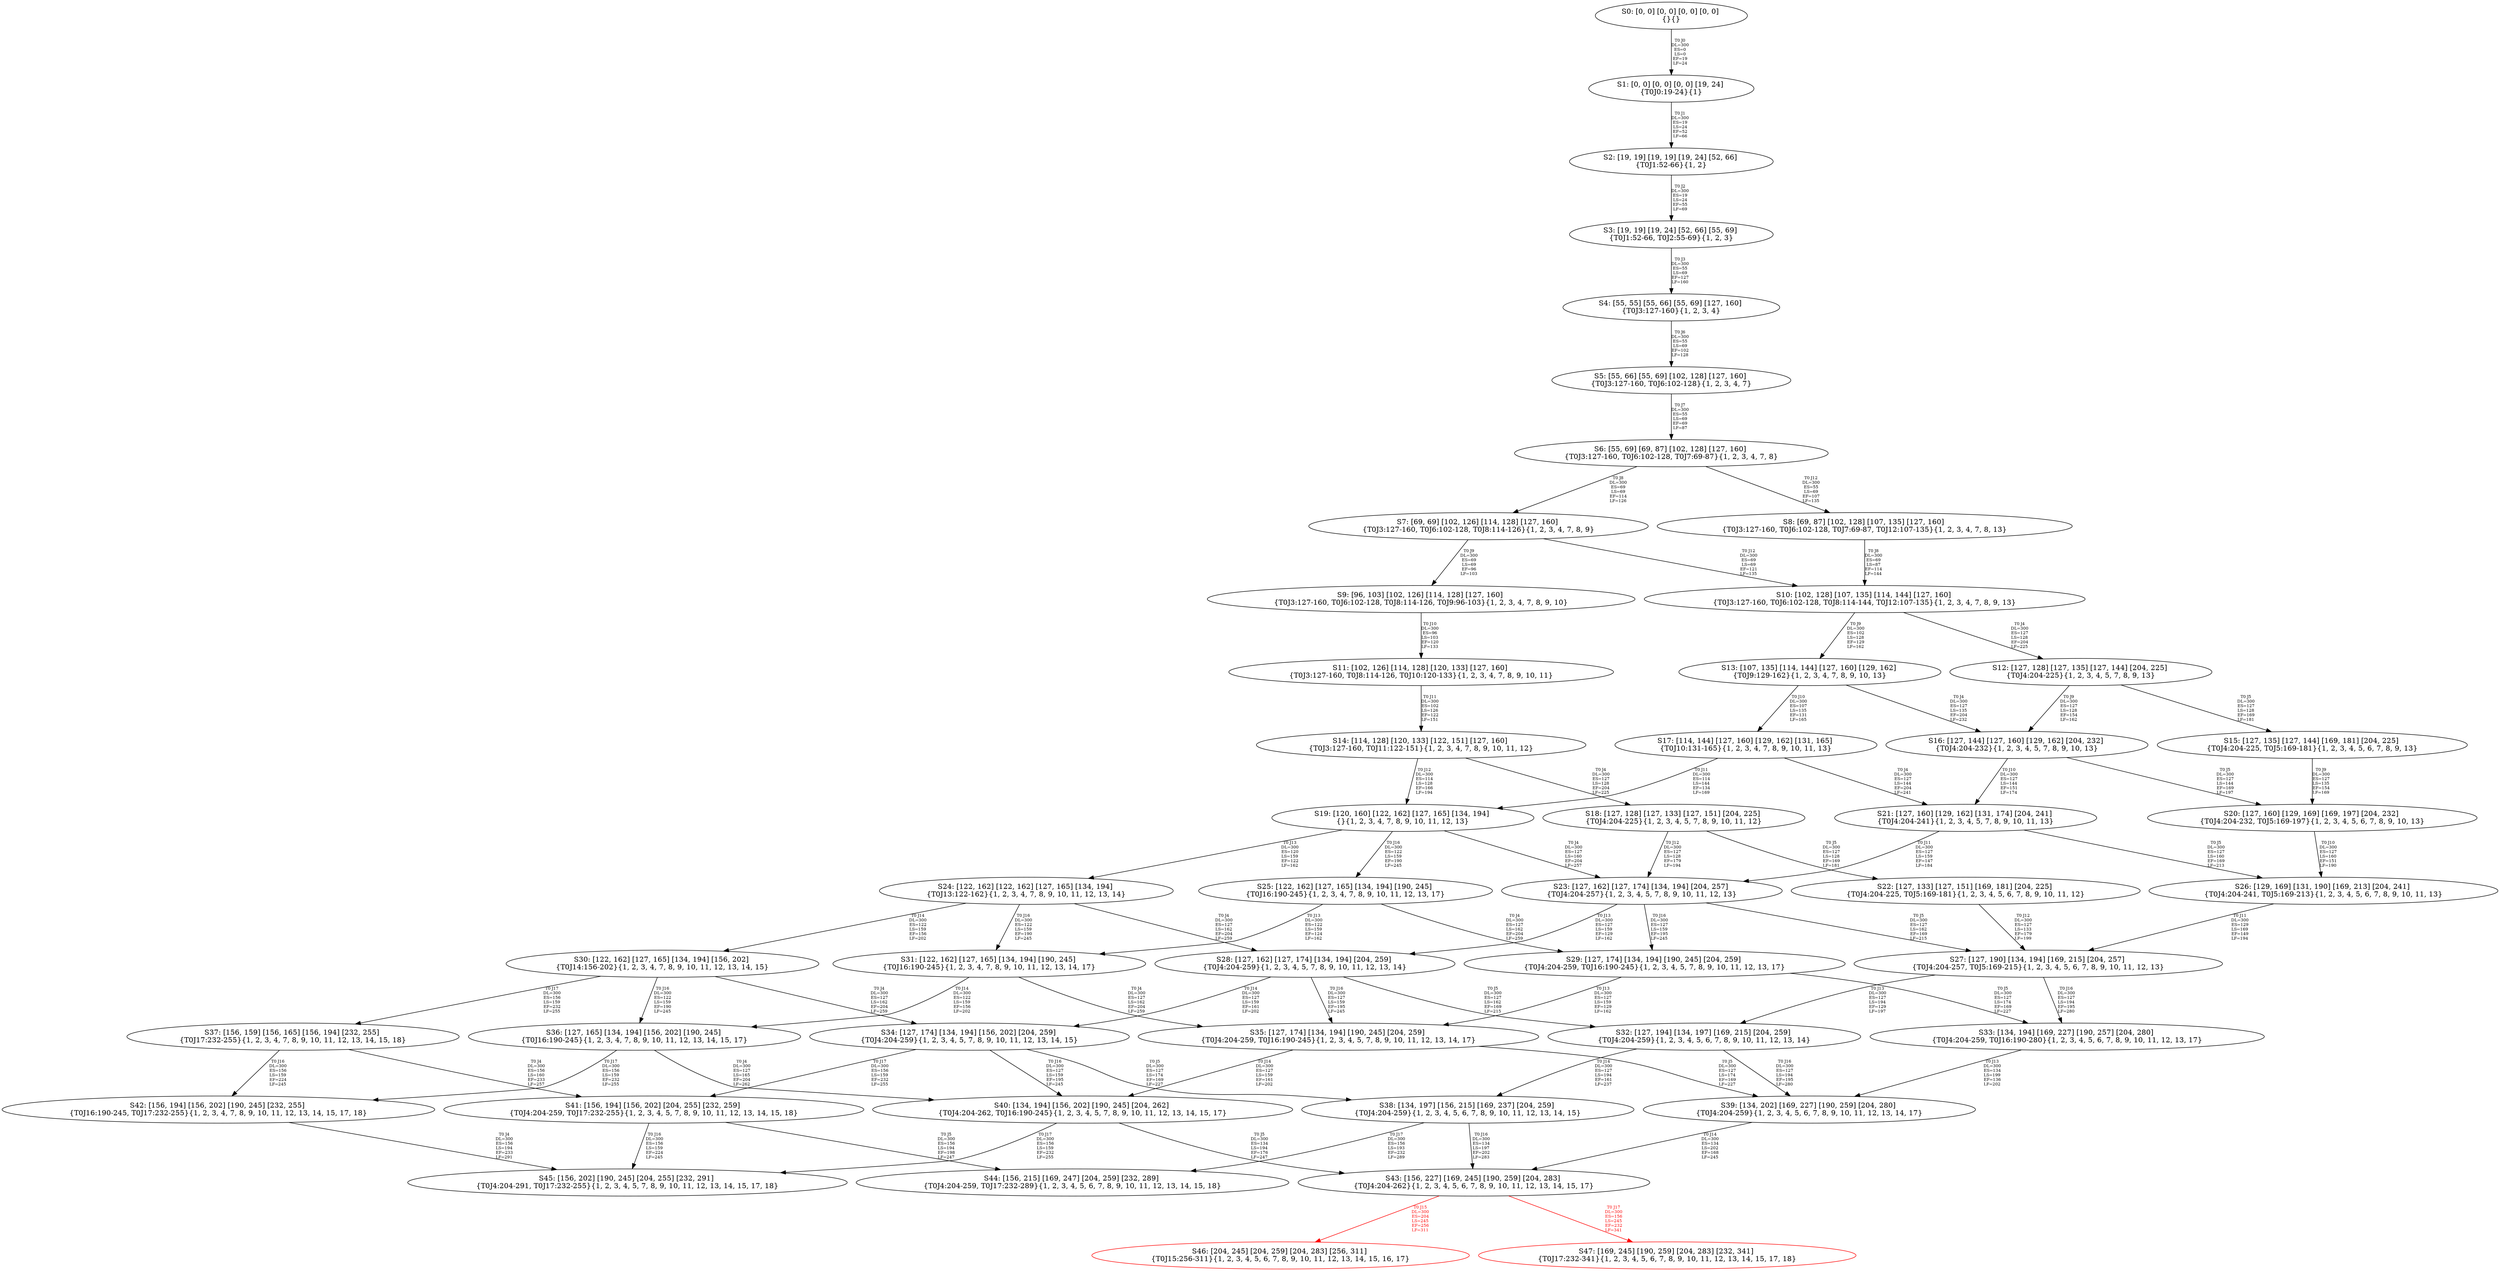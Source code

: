 digraph {
	S0[label="S0: [0, 0] [0, 0] [0, 0] [0, 0] \n{}{}"];
	S1[label="S1: [0, 0] [0, 0] [0, 0] [19, 24] \n{T0J0:19-24}{1}"];
	S2[label="S2: [19, 19] [19, 19] [19, 24] [52, 66] \n{T0J1:52-66}{1, 2}"];
	S3[label="S3: [19, 19] [19, 24] [52, 66] [55, 69] \n{T0J1:52-66, T0J2:55-69}{1, 2, 3}"];
	S4[label="S4: [55, 55] [55, 66] [55, 69] [127, 160] \n{T0J3:127-160}{1, 2, 3, 4}"];
	S5[label="S5: [55, 66] [55, 69] [102, 128] [127, 160] \n{T0J3:127-160, T0J6:102-128}{1, 2, 3, 4, 7}"];
	S6[label="S6: [55, 69] [69, 87] [102, 128] [127, 160] \n{T0J3:127-160, T0J6:102-128, T0J7:69-87}{1, 2, 3, 4, 7, 8}"];
	S7[label="S7: [69, 69] [102, 126] [114, 128] [127, 160] \n{T0J3:127-160, T0J6:102-128, T0J8:114-126}{1, 2, 3, 4, 7, 8, 9}"];
	S8[label="S8: [69, 87] [102, 128] [107, 135] [127, 160] \n{T0J3:127-160, T0J6:102-128, T0J7:69-87, T0J12:107-135}{1, 2, 3, 4, 7, 8, 13}"];
	S9[label="S9: [96, 103] [102, 126] [114, 128] [127, 160] \n{T0J3:127-160, T0J6:102-128, T0J8:114-126, T0J9:96-103}{1, 2, 3, 4, 7, 8, 9, 10}"];
	S10[label="S10: [102, 128] [107, 135] [114, 144] [127, 160] \n{T0J3:127-160, T0J6:102-128, T0J8:114-144, T0J12:107-135}{1, 2, 3, 4, 7, 8, 9, 13}"];
	S11[label="S11: [102, 126] [114, 128] [120, 133] [127, 160] \n{T0J3:127-160, T0J8:114-126, T0J10:120-133}{1, 2, 3, 4, 7, 8, 9, 10, 11}"];
	S12[label="S12: [127, 128] [127, 135] [127, 144] [204, 225] \n{T0J4:204-225}{1, 2, 3, 4, 5, 7, 8, 9, 13}"];
	S13[label="S13: [107, 135] [114, 144] [127, 160] [129, 162] \n{T0J9:129-162}{1, 2, 3, 4, 7, 8, 9, 10, 13}"];
	S14[label="S14: [114, 128] [120, 133] [122, 151] [127, 160] \n{T0J3:127-160, T0J11:122-151}{1, 2, 3, 4, 7, 8, 9, 10, 11, 12}"];
	S15[label="S15: [127, 135] [127, 144] [169, 181] [204, 225] \n{T0J4:204-225, T0J5:169-181}{1, 2, 3, 4, 5, 6, 7, 8, 9, 13}"];
	S16[label="S16: [127, 144] [127, 160] [129, 162] [204, 232] \n{T0J4:204-232}{1, 2, 3, 4, 5, 7, 8, 9, 10, 13}"];
	S17[label="S17: [114, 144] [127, 160] [129, 162] [131, 165] \n{T0J10:131-165}{1, 2, 3, 4, 7, 8, 9, 10, 11, 13}"];
	S18[label="S18: [127, 128] [127, 133] [127, 151] [204, 225] \n{T0J4:204-225}{1, 2, 3, 4, 5, 7, 8, 9, 10, 11, 12}"];
	S19[label="S19: [120, 160] [122, 162] [127, 165] [134, 194] \n{}{1, 2, 3, 4, 7, 8, 9, 10, 11, 12, 13}"];
	S20[label="S20: [127, 160] [129, 169] [169, 197] [204, 232] \n{T0J4:204-232, T0J5:169-197}{1, 2, 3, 4, 5, 6, 7, 8, 9, 10, 13}"];
	S21[label="S21: [127, 160] [129, 162] [131, 174] [204, 241] \n{T0J4:204-241}{1, 2, 3, 4, 5, 7, 8, 9, 10, 11, 13}"];
	S22[label="S22: [127, 133] [127, 151] [169, 181] [204, 225] \n{T0J4:204-225, T0J5:169-181}{1, 2, 3, 4, 5, 6, 7, 8, 9, 10, 11, 12}"];
	S23[label="S23: [127, 162] [127, 174] [134, 194] [204, 257] \n{T0J4:204-257}{1, 2, 3, 4, 5, 7, 8, 9, 10, 11, 12, 13}"];
	S24[label="S24: [122, 162] [122, 162] [127, 165] [134, 194] \n{T0J13:122-162}{1, 2, 3, 4, 7, 8, 9, 10, 11, 12, 13, 14}"];
	S25[label="S25: [122, 162] [127, 165] [134, 194] [190, 245] \n{T0J16:190-245}{1, 2, 3, 4, 7, 8, 9, 10, 11, 12, 13, 17}"];
	S26[label="S26: [129, 169] [131, 190] [169, 213] [204, 241] \n{T0J4:204-241, T0J5:169-213}{1, 2, 3, 4, 5, 6, 7, 8, 9, 10, 11, 13}"];
	S27[label="S27: [127, 190] [134, 194] [169, 215] [204, 257] \n{T0J4:204-257, T0J5:169-215}{1, 2, 3, 4, 5, 6, 7, 8, 9, 10, 11, 12, 13}"];
	S28[label="S28: [127, 162] [127, 174] [134, 194] [204, 259] \n{T0J4:204-259}{1, 2, 3, 4, 5, 7, 8, 9, 10, 11, 12, 13, 14}"];
	S29[label="S29: [127, 174] [134, 194] [190, 245] [204, 259] \n{T0J4:204-259, T0J16:190-245}{1, 2, 3, 4, 5, 7, 8, 9, 10, 11, 12, 13, 17}"];
	S30[label="S30: [122, 162] [127, 165] [134, 194] [156, 202] \n{T0J14:156-202}{1, 2, 3, 4, 7, 8, 9, 10, 11, 12, 13, 14, 15}"];
	S31[label="S31: [122, 162] [127, 165] [134, 194] [190, 245] \n{T0J16:190-245}{1, 2, 3, 4, 7, 8, 9, 10, 11, 12, 13, 14, 17}"];
	S32[label="S32: [127, 194] [134, 197] [169, 215] [204, 259] \n{T0J4:204-259}{1, 2, 3, 4, 5, 6, 7, 8, 9, 10, 11, 12, 13, 14}"];
	S33[label="S33: [134, 194] [169, 227] [190, 257] [204, 280] \n{T0J4:204-259, T0J16:190-280}{1, 2, 3, 4, 5, 6, 7, 8, 9, 10, 11, 12, 13, 17}"];
	S34[label="S34: [127, 174] [134, 194] [156, 202] [204, 259] \n{T0J4:204-259}{1, 2, 3, 4, 5, 7, 8, 9, 10, 11, 12, 13, 14, 15}"];
	S35[label="S35: [127, 174] [134, 194] [190, 245] [204, 259] \n{T0J4:204-259, T0J16:190-245}{1, 2, 3, 4, 5, 7, 8, 9, 10, 11, 12, 13, 14, 17}"];
	S36[label="S36: [127, 165] [134, 194] [156, 202] [190, 245] \n{T0J16:190-245}{1, 2, 3, 4, 7, 8, 9, 10, 11, 12, 13, 14, 15, 17}"];
	S37[label="S37: [156, 159] [156, 165] [156, 194] [232, 255] \n{T0J17:232-255}{1, 2, 3, 4, 7, 8, 9, 10, 11, 12, 13, 14, 15, 18}"];
	S38[label="S38: [134, 197] [156, 215] [169, 237] [204, 259] \n{T0J4:204-259}{1, 2, 3, 4, 5, 6, 7, 8, 9, 10, 11, 12, 13, 14, 15}"];
	S39[label="S39: [134, 202] [169, 227] [190, 259] [204, 280] \n{T0J4:204-259}{1, 2, 3, 4, 5, 6, 7, 8, 9, 10, 11, 12, 13, 14, 17}"];
	S40[label="S40: [134, 194] [156, 202] [190, 245] [204, 262] \n{T0J4:204-262, T0J16:190-245}{1, 2, 3, 4, 5, 7, 8, 9, 10, 11, 12, 13, 14, 15, 17}"];
	S41[label="S41: [156, 194] [156, 202] [204, 255] [232, 259] \n{T0J4:204-259, T0J17:232-255}{1, 2, 3, 4, 5, 7, 8, 9, 10, 11, 12, 13, 14, 15, 18}"];
	S42[label="S42: [156, 194] [156, 202] [190, 245] [232, 255] \n{T0J16:190-245, T0J17:232-255}{1, 2, 3, 4, 7, 8, 9, 10, 11, 12, 13, 14, 15, 17, 18}"];
	S43[label="S43: [156, 227] [169, 245] [190, 259] [204, 283] \n{T0J4:204-262}{1, 2, 3, 4, 5, 6, 7, 8, 9, 10, 11, 12, 13, 14, 15, 17}"];
	S44[label="S44: [156, 215] [169, 247] [204, 259] [232, 289] \n{T0J4:204-259, T0J17:232-289}{1, 2, 3, 4, 5, 6, 7, 8, 9, 10, 11, 12, 13, 14, 15, 18}"];
	S45[label="S45: [156, 202] [190, 245] [204, 255] [232, 291] \n{T0J4:204-291, T0J17:232-255}{1, 2, 3, 4, 5, 7, 8, 9, 10, 11, 12, 13, 14, 15, 17, 18}"];
	S46[label="S46: [204, 245] [204, 259] [204, 283] [256, 311] \n{T0J15:256-311}{1, 2, 3, 4, 5, 6, 7, 8, 9, 10, 11, 12, 13, 14, 15, 16, 17}"];
	S47[label="S47: [169, 245] [190, 259] [204, 283] [232, 341] \n{T0J17:232-341}{1, 2, 3, 4, 5, 6, 7, 8, 9, 10, 11, 12, 13, 14, 15, 17, 18}"];
	S0 -> S1[label="T0 J0\nDL=300\nES=0\nLS=0\nEF=19\nLF=24",fontsize=8];
	S1 -> S2[label="T0 J1\nDL=300\nES=19\nLS=24\nEF=52\nLF=66",fontsize=8];
	S2 -> S3[label="T0 J2\nDL=300\nES=19\nLS=24\nEF=55\nLF=69",fontsize=8];
	S3 -> S4[label="T0 J3\nDL=300\nES=55\nLS=69\nEF=127\nLF=160",fontsize=8];
	S4 -> S5[label="T0 J6\nDL=300\nES=55\nLS=69\nEF=102\nLF=128",fontsize=8];
	S5 -> S6[label="T0 J7\nDL=300\nES=55\nLS=69\nEF=69\nLF=87",fontsize=8];
	S6 -> S7[label="T0 J8\nDL=300\nES=69\nLS=69\nEF=114\nLF=126",fontsize=8];
	S6 -> S8[label="T0 J12\nDL=300\nES=55\nLS=69\nEF=107\nLF=135",fontsize=8];
	S7 -> S9[label="T0 J9\nDL=300\nES=69\nLS=69\nEF=96\nLF=103",fontsize=8];
	S7 -> S10[label="T0 J12\nDL=300\nES=69\nLS=69\nEF=121\nLF=135",fontsize=8];
	S8 -> S10[label="T0 J8\nDL=300\nES=69\nLS=87\nEF=114\nLF=144",fontsize=8];
	S9 -> S11[label="T0 J10\nDL=300\nES=96\nLS=103\nEF=120\nLF=133",fontsize=8];
	S10 -> S12[label="T0 J4\nDL=300\nES=127\nLS=128\nEF=204\nLF=225",fontsize=8];
	S10 -> S13[label="T0 J9\nDL=300\nES=102\nLS=128\nEF=129\nLF=162",fontsize=8];
	S11 -> S14[label="T0 J11\nDL=300\nES=102\nLS=126\nEF=122\nLF=151",fontsize=8];
	S12 -> S15[label="T0 J5\nDL=300\nES=127\nLS=128\nEF=169\nLF=181",fontsize=8];
	S12 -> S16[label="T0 J9\nDL=300\nES=127\nLS=128\nEF=154\nLF=162",fontsize=8];
	S13 -> S16[label="T0 J4\nDL=300\nES=127\nLS=135\nEF=204\nLF=232",fontsize=8];
	S13 -> S17[label="T0 J10\nDL=300\nES=107\nLS=135\nEF=131\nLF=165",fontsize=8];
	S14 -> S18[label="T0 J4\nDL=300\nES=127\nLS=128\nEF=204\nLF=225",fontsize=8];
	S14 -> S19[label="T0 J12\nDL=300\nES=114\nLS=128\nEF=166\nLF=194",fontsize=8];
	S15 -> S20[label="T0 J9\nDL=300\nES=127\nLS=135\nEF=154\nLF=169",fontsize=8];
	S16 -> S20[label="T0 J5\nDL=300\nES=127\nLS=144\nEF=169\nLF=197",fontsize=8];
	S16 -> S21[label="T0 J10\nDL=300\nES=127\nLS=144\nEF=151\nLF=174",fontsize=8];
	S17 -> S21[label="T0 J4\nDL=300\nES=127\nLS=144\nEF=204\nLF=241",fontsize=8];
	S17 -> S19[label="T0 J11\nDL=300\nES=114\nLS=144\nEF=134\nLF=169",fontsize=8];
	S18 -> S22[label="T0 J5\nDL=300\nES=127\nLS=128\nEF=169\nLF=181",fontsize=8];
	S18 -> S23[label="T0 J12\nDL=300\nES=127\nLS=128\nEF=179\nLF=194",fontsize=8];
	S19 -> S23[label="T0 J4\nDL=300\nES=127\nLS=160\nEF=204\nLF=257",fontsize=8];
	S19 -> S24[label="T0 J13\nDL=300\nES=120\nLS=159\nEF=122\nLF=162",fontsize=8];
	S19 -> S25[label="T0 J16\nDL=300\nES=122\nLS=159\nEF=190\nLF=245",fontsize=8];
	S20 -> S26[label="T0 J10\nDL=300\nES=127\nLS=160\nEF=151\nLF=190",fontsize=8];
	S21 -> S26[label="T0 J5\nDL=300\nES=127\nLS=160\nEF=169\nLF=213",fontsize=8];
	S21 -> S23[label="T0 J11\nDL=300\nES=127\nLS=159\nEF=147\nLF=184",fontsize=8];
	S22 -> S27[label="T0 J12\nDL=300\nES=127\nLS=133\nEF=179\nLF=199",fontsize=8];
	S23 -> S27[label="T0 J5\nDL=300\nES=127\nLS=162\nEF=169\nLF=215",fontsize=8];
	S23 -> S28[label="T0 J13\nDL=300\nES=127\nLS=159\nEF=129\nLF=162",fontsize=8];
	S23 -> S29[label="T0 J16\nDL=300\nES=127\nLS=159\nEF=195\nLF=245",fontsize=8];
	S24 -> S28[label="T0 J4\nDL=300\nES=127\nLS=162\nEF=204\nLF=259",fontsize=8];
	S24 -> S30[label="T0 J14\nDL=300\nES=122\nLS=159\nEF=156\nLF=202",fontsize=8];
	S24 -> S31[label="T0 J16\nDL=300\nES=122\nLS=159\nEF=190\nLF=245",fontsize=8];
	S25 -> S29[label="T0 J4\nDL=300\nES=127\nLS=162\nEF=204\nLF=259",fontsize=8];
	S25 -> S31[label="T0 J13\nDL=300\nES=122\nLS=159\nEF=124\nLF=162",fontsize=8];
	S26 -> S27[label="T0 J11\nDL=300\nES=129\nLS=169\nEF=149\nLF=194",fontsize=8];
	S27 -> S32[label="T0 J13\nDL=300\nES=127\nLS=194\nEF=129\nLF=197",fontsize=8];
	S27 -> S33[label="T0 J16\nDL=300\nES=127\nLS=194\nEF=195\nLF=280",fontsize=8];
	S28 -> S32[label="T0 J5\nDL=300\nES=127\nLS=162\nEF=169\nLF=215",fontsize=8];
	S28 -> S34[label="T0 J14\nDL=300\nES=127\nLS=159\nEF=161\nLF=202",fontsize=8];
	S28 -> S35[label="T0 J16\nDL=300\nES=127\nLS=159\nEF=195\nLF=245",fontsize=8];
	S29 -> S33[label="T0 J5\nDL=300\nES=127\nLS=174\nEF=169\nLF=227",fontsize=8];
	S29 -> S35[label="T0 J13\nDL=300\nES=127\nLS=159\nEF=129\nLF=162",fontsize=8];
	S30 -> S34[label="T0 J4\nDL=300\nES=127\nLS=162\nEF=204\nLF=259",fontsize=8];
	S30 -> S36[label="T0 J16\nDL=300\nES=122\nLS=159\nEF=190\nLF=245",fontsize=8];
	S30 -> S37[label="T0 J17\nDL=300\nES=156\nLS=159\nEF=232\nLF=255",fontsize=8];
	S31 -> S35[label="T0 J4\nDL=300\nES=127\nLS=162\nEF=204\nLF=259",fontsize=8];
	S31 -> S36[label="T0 J14\nDL=300\nES=122\nLS=159\nEF=156\nLF=202",fontsize=8];
	S32 -> S38[label="T0 J14\nDL=300\nES=127\nLS=194\nEF=161\nLF=237",fontsize=8];
	S32 -> S39[label="T0 J16\nDL=300\nES=127\nLS=194\nEF=195\nLF=280",fontsize=8];
	S33 -> S39[label="T0 J13\nDL=300\nES=134\nLS=199\nEF=136\nLF=202",fontsize=8];
	S34 -> S38[label="T0 J5\nDL=300\nES=127\nLS=174\nEF=169\nLF=227",fontsize=8];
	S34 -> S40[label="T0 J16\nDL=300\nES=127\nLS=159\nEF=195\nLF=245",fontsize=8];
	S34 -> S41[label="T0 J17\nDL=300\nES=156\nLS=159\nEF=232\nLF=255",fontsize=8];
	S35 -> S39[label="T0 J5\nDL=300\nES=127\nLS=174\nEF=169\nLF=227",fontsize=8];
	S35 -> S40[label="T0 J14\nDL=300\nES=127\nLS=159\nEF=161\nLF=202",fontsize=8];
	S36 -> S40[label="T0 J4\nDL=300\nES=127\nLS=165\nEF=204\nLF=262",fontsize=8];
	S36 -> S42[label="T0 J17\nDL=300\nES=156\nLS=159\nEF=232\nLF=255",fontsize=8];
	S37 -> S41[label="T0 J4\nDL=300\nES=156\nLS=160\nEF=233\nLF=257",fontsize=8];
	S37 -> S42[label="T0 J16\nDL=300\nES=156\nLS=159\nEF=224\nLF=245",fontsize=8];
	S38 -> S43[label="T0 J16\nDL=300\nES=134\nLS=197\nEF=202\nLF=283",fontsize=8];
	S38 -> S44[label="T0 J17\nDL=300\nES=156\nLS=193\nEF=232\nLF=289",fontsize=8];
	S39 -> S43[label="T0 J14\nDL=300\nES=134\nLS=202\nEF=168\nLF=245",fontsize=8];
	S40 -> S43[label="T0 J5\nDL=300\nES=134\nLS=194\nEF=176\nLF=247",fontsize=8];
	S40 -> S45[label="T0 J17\nDL=300\nES=156\nLS=159\nEF=232\nLF=255",fontsize=8];
	S41 -> S44[label="T0 J5\nDL=300\nES=156\nLS=194\nEF=198\nLF=247",fontsize=8];
	S41 -> S45[label="T0 J16\nDL=300\nES=156\nLS=159\nEF=224\nLF=245",fontsize=8];
	S42 -> S45[label="T0 J4\nDL=300\nES=156\nLS=194\nEF=233\nLF=291",fontsize=8];
	S43 -> S46[label="T0 J15\nDL=300\nES=204\nLS=245\nEF=256\nLF=311",color=Red,fontcolor=Red,fontsize=8];
S46[color=Red];
	S43 -> S47[label="T0 J17\nDL=300\nES=156\nLS=245\nEF=232\nLF=341",color=Red,fontcolor=Red,fontsize=8];
S47[color=Red];
}
